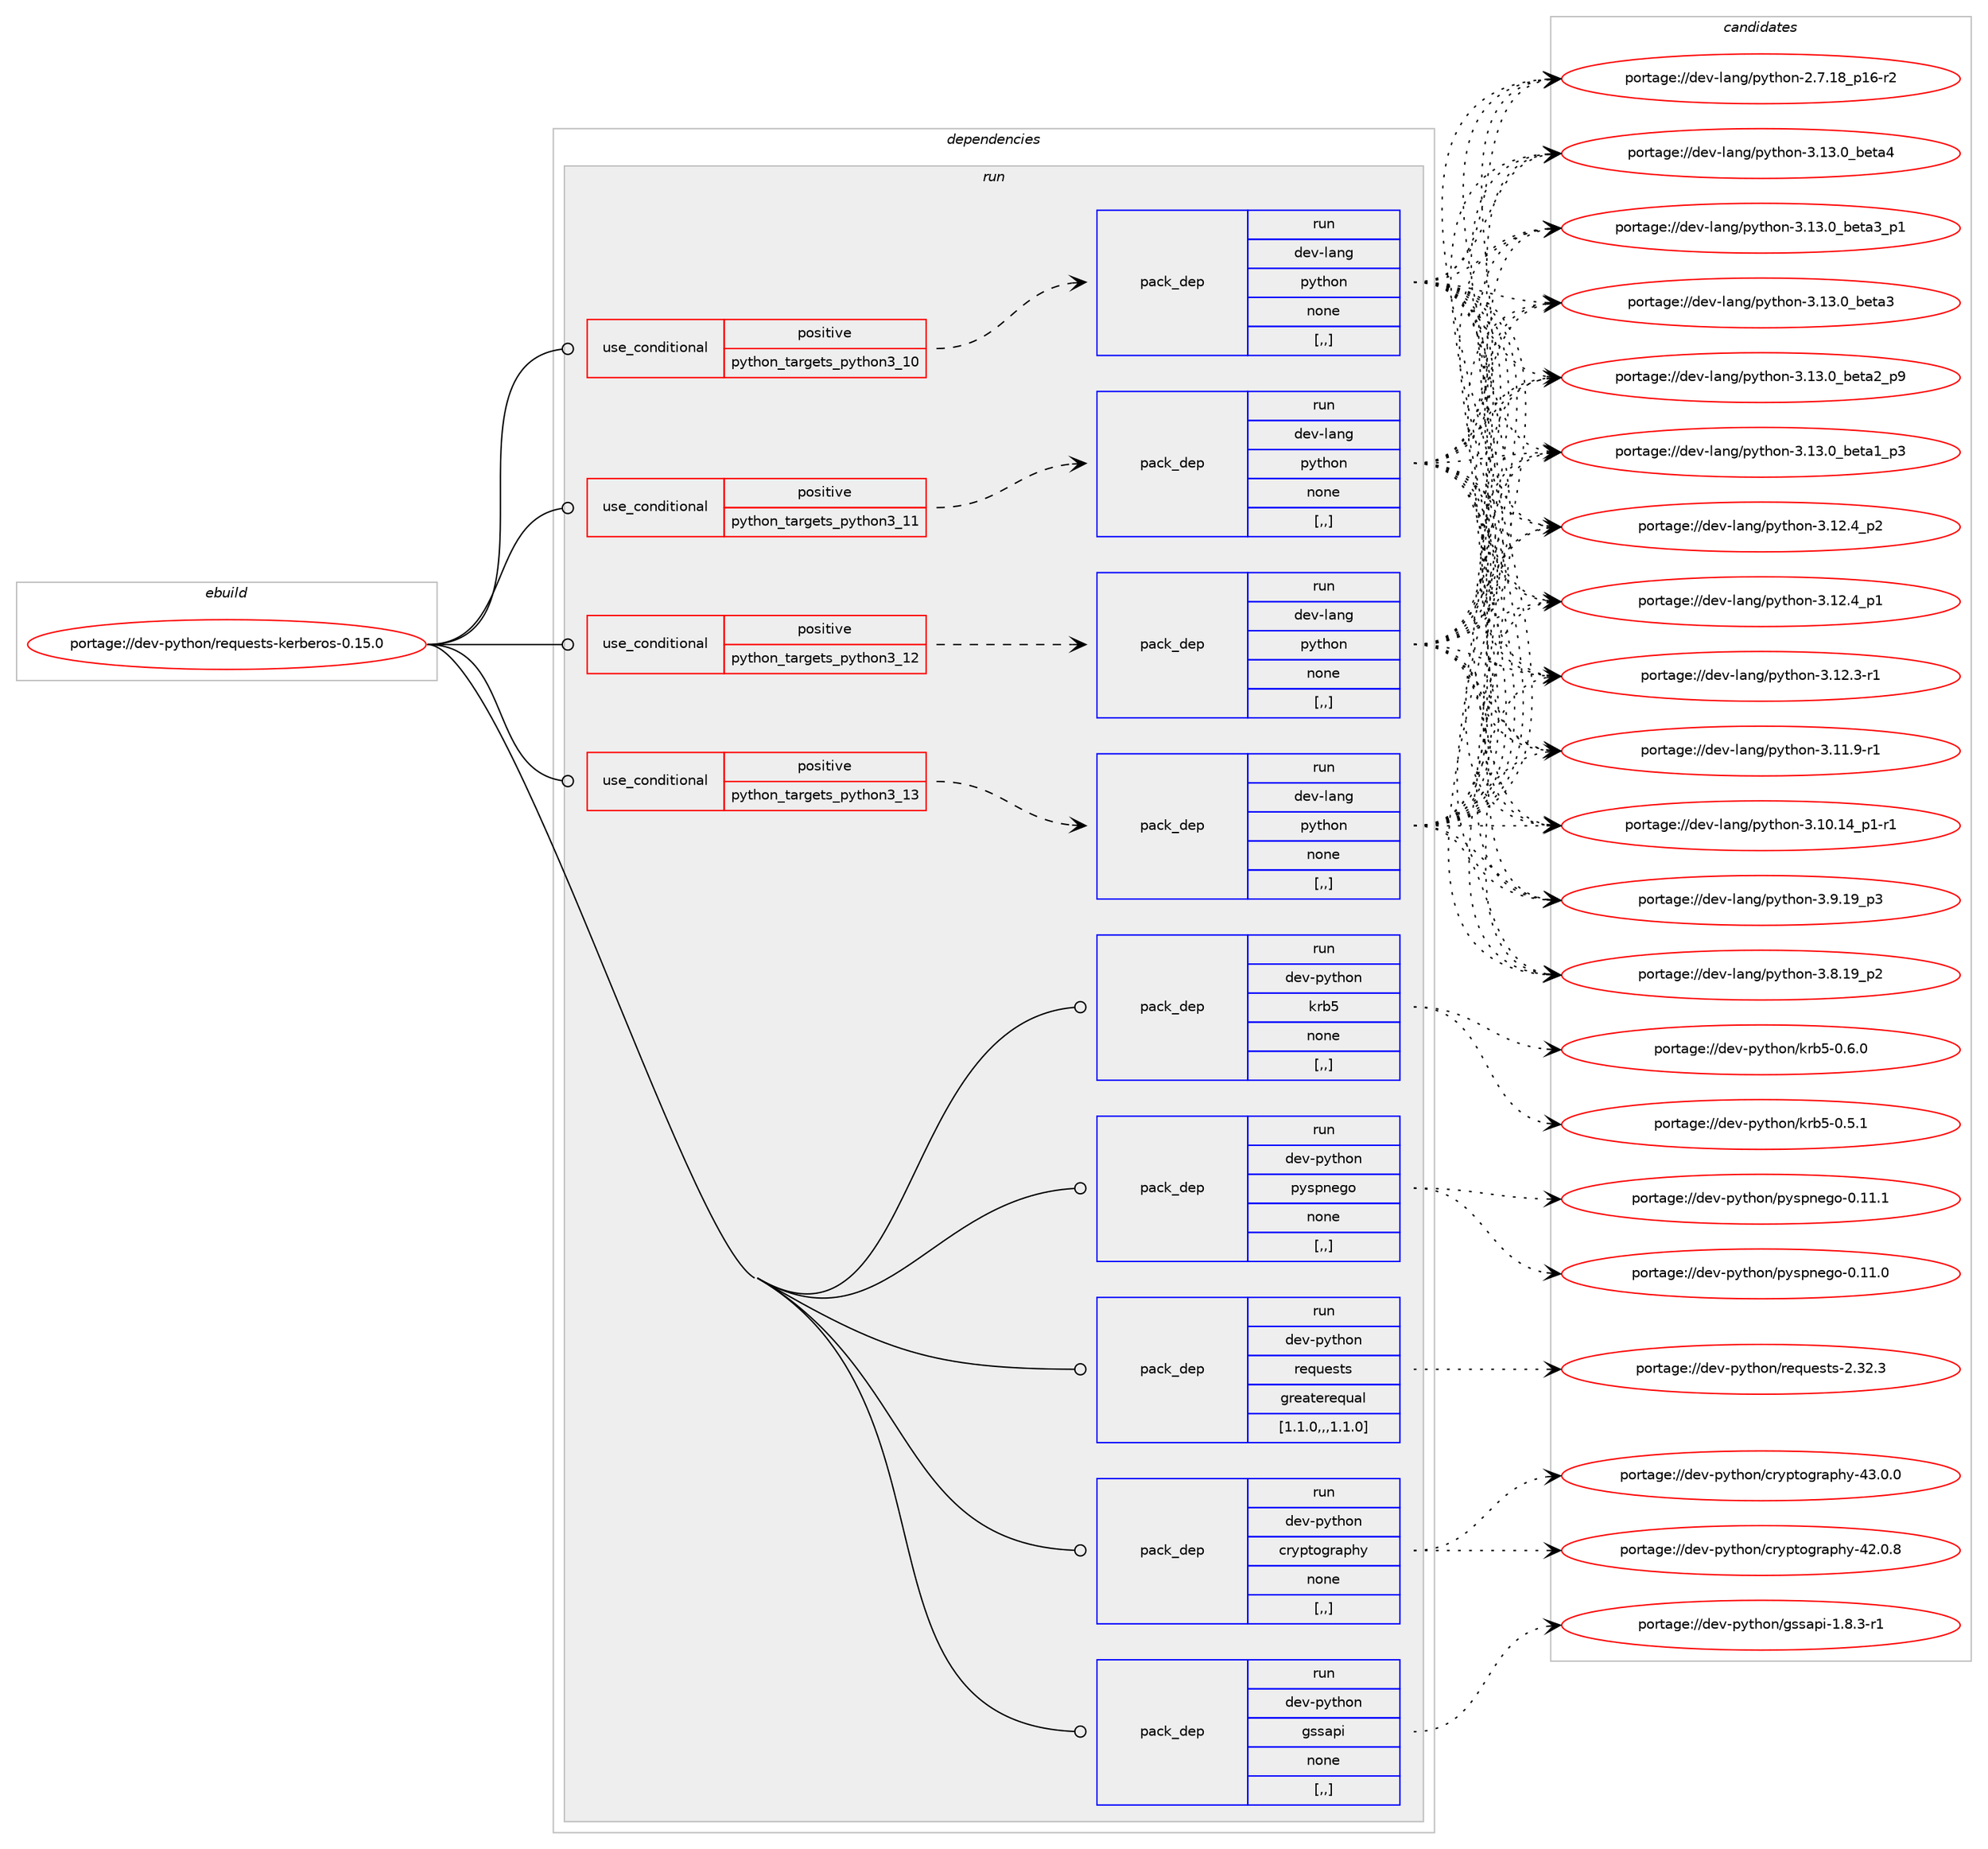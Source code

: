 digraph prolog {

# *************
# Graph options
# *************

newrank=true;
concentrate=true;
compound=true;
graph [rankdir=LR,fontname=Helvetica,fontsize=10,ranksep=1.5];#, ranksep=2.5, nodesep=0.2];
edge  [arrowhead=vee];
node  [fontname=Helvetica,fontsize=10];

# **********
# The ebuild
# **********

subgraph cluster_leftcol {
color=gray;
label=<<i>ebuild</i>>;
id [label="portage://dev-python/requests-kerberos-0.15.0", color=red, width=4, href="../dev-python/requests-kerberos-0.15.0.svg"];
}

# ****************
# The dependencies
# ****************

subgraph cluster_midcol {
color=gray;
label=<<i>dependencies</i>>;
subgraph cluster_compile {
fillcolor="#eeeeee";
style=filled;
label=<<i>compile</i>>;
}
subgraph cluster_compileandrun {
fillcolor="#eeeeee";
style=filled;
label=<<i>compile and run</i>>;
}
subgraph cluster_run {
fillcolor="#eeeeee";
style=filled;
label=<<i>run</i>>;
subgraph cond39056 {
dependency162136 [label=<<TABLE BORDER="0" CELLBORDER="1" CELLSPACING="0" CELLPADDING="4"><TR><TD ROWSPAN="3" CELLPADDING="10">use_conditional</TD></TR><TR><TD>positive</TD></TR><TR><TD>python_targets_python3_10</TD></TR></TABLE>>, shape=none, color=red];
subgraph pack121808 {
dependency162137 [label=<<TABLE BORDER="0" CELLBORDER="1" CELLSPACING="0" CELLPADDING="4" WIDTH="220"><TR><TD ROWSPAN="6" CELLPADDING="30">pack_dep</TD></TR><TR><TD WIDTH="110">run</TD></TR><TR><TD>dev-lang</TD></TR><TR><TD>python</TD></TR><TR><TD>none</TD></TR><TR><TD>[,,]</TD></TR></TABLE>>, shape=none, color=blue];
}
dependency162136:e -> dependency162137:w [weight=20,style="dashed",arrowhead="vee"];
}
id:e -> dependency162136:w [weight=20,style="solid",arrowhead="odot"];
subgraph cond39057 {
dependency162138 [label=<<TABLE BORDER="0" CELLBORDER="1" CELLSPACING="0" CELLPADDING="4"><TR><TD ROWSPAN="3" CELLPADDING="10">use_conditional</TD></TR><TR><TD>positive</TD></TR><TR><TD>python_targets_python3_11</TD></TR></TABLE>>, shape=none, color=red];
subgraph pack121809 {
dependency162139 [label=<<TABLE BORDER="0" CELLBORDER="1" CELLSPACING="0" CELLPADDING="4" WIDTH="220"><TR><TD ROWSPAN="6" CELLPADDING="30">pack_dep</TD></TR><TR><TD WIDTH="110">run</TD></TR><TR><TD>dev-lang</TD></TR><TR><TD>python</TD></TR><TR><TD>none</TD></TR><TR><TD>[,,]</TD></TR></TABLE>>, shape=none, color=blue];
}
dependency162138:e -> dependency162139:w [weight=20,style="dashed",arrowhead="vee"];
}
id:e -> dependency162138:w [weight=20,style="solid",arrowhead="odot"];
subgraph cond39058 {
dependency162140 [label=<<TABLE BORDER="0" CELLBORDER="1" CELLSPACING="0" CELLPADDING="4"><TR><TD ROWSPAN="3" CELLPADDING="10">use_conditional</TD></TR><TR><TD>positive</TD></TR><TR><TD>python_targets_python3_12</TD></TR></TABLE>>, shape=none, color=red];
subgraph pack121810 {
dependency162141 [label=<<TABLE BORDER="0" CELLBORDER="1" CELLSPACING="0" CELLPADDING="4" WIDTH="220"><TR><TD ROWSPAN="6" CELLPADDING="30">pack_dep</TD></TR><TR><TD WIDTH="110">run</TD></TR><TR><TD>dev-lang</TD></TR><TR><TD>python</TD></TR><TR><TD>none</TD></TR><TR><TD>[,,]</TD></TR></TABLE>>, shape=none, color=blue];
}
dependency162140:e -> dependency162141:w [weight=20,style="dashed",arrowhead="vee"];
}
id:e -> dependency162140:w [weight=20,style="solid",arrowhead="odot"];
subgraph cond39059 {
dependency162142 [label=<<TABLE BORDER="0" CELLBORDER="1" CELLSPACING="0" CELLPADDING="4"><TR><TD ROWSPAN="3" CELLPADDING="10">use_conditional</TD></TR><TR><TD>positive</TD></TR><TR><TD>python_targets_python3_13</TD></TR></TABLE>>, shape=none, color=red];
subgraph pack121811 {
dependency162143 [label=<<TABLE BORDER="0" CELLBORDER="1" CELLSPACING="0" CELLPADDING="4" WIDTH="220"><TR><TD ROWSPAN="6" CELLPADDING="30">pack_dep</TD></TR><TR><TD WIDTH="110">run</TD></TR><TR><TD>dev-lang</TD></TR><TR><TD>python</TD></TR><TR><TD>none</TD></TR><TR><TD>[,,]</TD></TR></TABLE>>, shape=none, color=blue];
}
dependency162142:e -> dependency162143:w [weight=20,style="dashed",arrowhead="vee"];
}
id:e -> dependency162142:w [weight=20,style="solid",arrowhead="odot"];
subgraph pack121812 {
dependency162144 [label=<<TABLE BORDER="0" CELLBORDER="1" CELLSPACING="0" CELLPADDING="4" WIDTH="220"><TR><TD ROWSPAN="6" CELLPADDING="30">pack_dep</TD></TR><TR><TD WIDTH="110">run</TD></TR><TR><TD>dev-python</TD></TR><TR><TD>cryptography</TD></TR><TR><TD>none</TD></TR><TR><TD>[,,]</TD></TR></TABLE>>, shape=none, color=blue];
}
id:e -> dependency162144:w [weight=20,style="solid",arrowhead="odot"];
subgraph pack121813 {
dependency162145 [label=<<TABLE BORDER="0" CELLBORDER="1" CELLSPACING="0" CELLPADDING="4" WIDTH="220"><TR><TD ROWSPAN="6" CELLPADDING="30">pack_dep</TD></TR><TR><TD WIDTH="110">run</TD></TR><TR><TD>dev-python</TD></TR><TR><TD>gssapi</TD></TR><TR><TD>none</TD></TR><TR><TD>[,,]</TD></TR></TABLE>>, shape=none, color=blue];
}
id:e -> dependency162145:w [weight=20,style="solid",arrowhead="odot"];
subgraph pack121814 {
dependency162146 [label=<<TABLE BORDER="0" CELLBORDER="1" CELLSPACING="0" CELLPADDING="4" WIDTH="220"><TR><TD ROWSPAN="6" CELLPADDING="30">pack_dep</TD></TR><TR><TD WIDTH="110">run</TD></TR><TR><TD>dev-python</TD></TR><TR><TD>krb5</TD></TR><TR><TD>none</TD></TR><TR><TD>[,,]</TD></TR></TABLE>>, shape=none, color=blue];
}
id:e -> dependency162146:w [weight=20,style="solid",arrowhead="odot"];
subgraph pack121815 {
dependency162147 [label=<<TABLE BORDER="0" CELLBORDER="1" CELLSPACING="0" CELLPADDING="4" WIDTH="220"><TR><TD ROWSPAN="6" CELLPADDING="30">pack_dep</TD></TR><TR><TD WIDTH="110">run</TD></TR><TR><TD>dev-python</TD></TR><TR><TD>pyspnego</TD></TR><TR><TD>none</TD></TR><TR><TD>[,,]</TD></TR></TABLE>>, shape=none, color=blue];
}
id:e -> dependency162147:w [weight=20,style="solid",arrowhead="odot"];
subgraph pack121816 {
dependency162148 [label=<<TABLE BORDER="0" CELLBORDER="1" CELLSPACING="0" CELLPADDING="4" WIDTH="220"><TR><TD ROWSPAN="6" CELLPADDING="30">pack_dep</TD></TR><TR><TD WIDTH="110">run</TD></TR><TR><TD>dev-python</TD></TR><TR><TD>requests</TD></TR><TR><TD>greaterequal</TD></TR><TR><TD>[1.1.0,,,1.1.0]</TD></TR></TABLE>>, shape=none, color=blue];
}
id:e -> dependency162148:w [weight=20,style="solid",arrowhead="odot"];
}
}

# **************
# The candidates
# **************

subgraph cluster_choices {
rank=same;
color=gray;
label=<<i>candidates</i>>;

subgraph choice121808 {
color=black;
nodesep=1;
choice1001011184510897110103471121211161041111104551464951464895981011169752 [label="portage://dev-lang/python-3.13.0_beta4", color=red, width=4,href="../dev-lang/python-3.13.0_beta4.svg"];
choice10010111845108971101034711212111610411111045514649514648959810111697519511249 [label="portage://dev-lang/python-3.13.0_beta3_p1", color=red, width=4,href="../dev-lang/python-3.13.0_beta3_p1.svg"];
choice1001011184510897110103471121211161041111104551464951464895981011169751 [label="portage://dev-lang/python-3.13.0_beta3", color=red, width=4,href="../dev-lang/python-3.13.0_beta3.svg"];
choice10010111845108971101034711212111610411111045514649514648959810111697509511257 [label="portage://dev-lang/python-3.13.0_beta2_p9", color=red, width=4,href="../dev-lang/python-3.13.0_beta2_p9.svg"];
choice10010111845108971101034711212111610411111045514649514648959810111697499511251 [label="portage://dev-lang/python-3.13.0_beta1_p3", color=red, width=4,href="../dev-lang/python-3.13.0_beta1_p3.svg"];
choice100101118451089711010347112121116104111110455146495046529511250 [label="portage://dev-lang/python-3.12.4_p2", color=red, width=4,href="../dev-lang/python-3.12.4_p2.svg"];
choice100101118451089711010347112121116104111110455146495046529511249 [label="portage://dev-lang/python-3.12.4_p1", color=red, width=4,href="../dev-lang/python-3.12.4_p1.svg"];
choice100101118451089711010347112121116104111110455146495046514511449 [label="portage://dev-lang/python-3.12.3-r1", color=red, width=4,href="../dev-lang/python-3.12.3-r1.svg"];
choice100101118451089711010347112121116104111110455146494946574511449 [label="portage://dev-lang/python-3.11.9-r1", color=red, width=4,href="../dev-lang/python-3.11.9-r1.svg"];
choice100101118451089711010347112121116104111110455146494846495295112494511449 [label="portage://dev-lang/python-3.10.14_p1-r1", color=red, width=4,href="../dev-lang/python-3.10.14_p1-r1.svg"];
choice100101118451089711010347112121116104111110455146574649579511251 [label="portage://dev-lang/python-3.9.19_p3", color=red, width=4,href="../dev-lang/python-3.9.19_p3.svg"];
choice100101118451089711010347112121116104111110455146564649579511250 [label="portage://dev-lang/python-3.8.19_p2", color=red, width=4,href="../dev-lang/python-3.8.19_p2.svg"];
choice100101118451089711010347112121116104111110455046554649569511249544511450 [label="portage://dev-lang/python-2.7.18_p16-r2", color=red, width=4,href="../dev-lang/python-2.7.18_p16-r2.svg"];
dependency162137:e -> choice1001011184510897110103471121211161041111104551464951464895981011169752:w [style=dotted,weight="100"];
dependency162137:e -> choice10010111845108971101034711212111610411111045514649514648959810111697519511249:w [style=dotted,weight="100"];
dependency162137:e -> choice1001011184510897110103471121211161041111104551464951464895981011169751:w [style=dotted,weight="100"];
dependency162137:e -> choice10010111845108971101034711212111610411111045514649514648959810111697509511257:w [style=dotted,weight="100"];
dependency162137:e -> choice10010111845108971101034711212111610411111045514649514648959810111697499511251:w [style=dotted,weight="100"];
dependency162137:e -> choice100101118451089711010347112121116104111110455146495046529511250:w [style=dotted,weight="100"];
dependency162137:e -> choice100101118451089711010347112121116104111110455146495046529511249:w [style=dotted,weight="100"];
dependency162137:e -> choice100101118451089711010347112121116104111110455146495046514511449:w [style=dotted,weight="100"];
dependency162137:e -> choice100101118451089711010347112121116104111110455146494946574511449:w [style=dotted,weight="100"];
dependency162137:e -> choice100101118451089711010347112121116104111110455146494846495295112494511449:w [style=dotted,weight="100"];
dependency162137:e -> choice100101118451089711010347112121116104111110455146574649579511251:w [style=dotted,weight="100"];
dependency162137:e -> choice100101118451089711010347112121116104111110455146564649579511250:w [style=dotted,weight="100"];
dependency162137:e -> choice100101118451089711010347112121116104111110455046554649569511249544511450:w [style=dotted,weight="100"];
}
subgraph choice121809 {
color=black;
nodesep=1;
choice1001011184510897110103471121211161041111104551464951464895981011169752 [label="portage://dev-lang/python-3.13.0_beta4", color=red, width=4,href="../dev-lang/python-3.13.0_beta4.svg"];
choice10010111845108971101034711212111610411111045514649514648959810111697519511249 [label="portage://dev-lang/python-3.13.0_beta3_p1", color=red, width=4,href="../dev-lang/python-3.13.0_beta3_p1.svg"];
choice1001011184510897110103471121211161041111104551464951464895981011169751 [label="portage://dev-lang/python-3.13.0_beta3", color=red, width=4,href="../dev-lang/python-3.13.0_beta3.svg"];
choice10010111845108971101034711212111610411111045514649514648959810111697509511257 [label="portage://dev-lang/python-3.13.0_beta2_p9", color=red, width=4,href="../dev-lang/python-3.13.0_beta2_p9.svg"];
choice10010111845108971101034711212111610411111045514649514648959810111697499511251 [label="portage://dev-lang/python-3.13.0_beta1_p3", color=red, width=4,href="../dev-lang/python-3.13.0_beta1_p3.svg"];
choice100101118451089711010347112121116104111110455146495046529511250 [label="portage://dev-lang/python-3.12.4_p2", color=red, width=4,href="../dev-lang/python-3.12.4_p2.svg"];
choice100101118451089711010347112121116104111110455146495046529511249 [label="portage://dev-lang/python-3.12.4_p1", color=red, width=4,href="../dev-lang/python-3.12.4_p1.svg"];
choice100101118451089711010347112121116104111110455146495046514511449 [label="portage://dev-lang/python-3.12.3-r1", color=red, width=4,href="../dev-lang/python-3.12.3-r1.svg"];
choice100101118451089711010347112121116104111110455146494946574511449 [label="portage://dev-lang/python-3.11.9-r1", color=red, width=4,href="../dev-lang/python-3.11.9-r1.svg"];
choice100101118451089711010347112121116104111110455146494846495295112494511449 [label="portage://dev-lang/python-3.10.14_p1-r1", color=red, width=4,href="../dev-lang/python-3.10.14_p1-r1.svg"];
choice100101118451089711010347112121116104111110455146574649579511251 [label="portage://dev-lang/python-3.9.19_p3", color=red, width=4,href="../dev-lang/python-3.9.19_p3.svg"];
choice100101118451089711010347112121116104111110455146564649579511250 [label="portage://dev-lang/python-3.8.19_p2", color=red, width=4,href="../dev-lang/python-3.8.19_p2.svg"];
choice100101118451089711010347112121116104111110455046554649569511249544511450 [label="portage://dev-lang/python-2.7.18_p16-r2", color=red, width=4,href="../dev-lang/python-2.7.18_p16-r2.svg"];
dependency162139:e -> choice1001011184510897110103471121211161041111104551464951464895981011169752:w [style=dotted,weight="100"];
dependency162139:e -> choice10010111845108971101034711212111610411111045514649514648959810111697519511249:w [style=dotted,weight="100"];
dependency162139:e -> choice1001011184510897110103471121211161041111104551464951464895981011169751:w [style=dotted,weight="100"];
dependency162139:e -> choice10010111845108971101034711212111610411111045514649514648959810111697509511257:w [style=dotted,weight="100"];
dependency162139:e -> choice10010111845108971101034711212111610411111045514649514648959810111697499511251:w [style=dotted,weight="100"];
dependency162139:e -> choice100101118451089711010347112121116104111110455146495046529511250:w [style=dotted,weight="100"];
dependency162139:e -> choice100101118451089711010347112121116104111110455146495046529511249:w [style=dotted,weight="100"];
dependency162139:e -> choice100101118451089711010347112121116104111110455146495046514511449:w [style=dotted,weight="100"];
dependency162139:e -> choice100101118451089711010347112121116104111110455146494946574511449:w [style=dotted,weight="100"];
dependency162139:e -> choice100101118451089711010347112121116104111110455146494846495295112494511449:w [style=dotted,weight="100"];
dependency162139:e -> choice100101118451089711010347112121116104111110455146574649579511251:w [style=dotted,weight="100"];
dependency162139:e -> choice100101118451089711010347112121116104111110455146564649579511250:w [style=dotted,weight="100"];
dependency162139:e -> choice100101118451089711010347112121116104111110455046554649569511249544511450:w [style=dotted,weight="100"];
}
subgraph choice121810 {
color=black;
nodesep=1;
choice1001011184510897110103471121211161041111104551464951464895981011169752 [label="portage://dev-lang/python-3.13.0_beta4", color=red, width=4,href="../dev-lang/python-3.13.0_beta4.svg"];
choice10010111845108971101034711212111610411111045514649514648959810111697519511249 [label="portage://dev-lang/python-3.13.0_beta3_p1", color=red, width=4,href="../dev-lang/python-3.13.0_beta3_p1.svg"];
choice1001011184510897110103471121211161041111104551464951464895981011169751 [label="portage://dev-lang/python-3.13.0_beta3", color=red, width=4,href="../dev-lang/python-3.13.0_beta3.svg"];
choice10010111845108971101034711212111610411111045514649514648959810111697509511257 [label="portage://dev-lang/python-3.13.0_beta2_p9", color=red, width=4,href="../dev-lang/python-3.13.0_beta2_p9.svg"];
choice10010111845108971101034711212111610411111045514649514648959810111697499511251 [label="portage://dev-lang/python-3.13.0_beta1_p3", color=red, width=4,href="../dev-lang/python-3.13.0_beta1_p3.svg"];
choice100101118451089711010347112121116104111110455146495046529511250 [label="portage://dev-lang/python-3.12.4_p2", color=red, width=4,href="../dev-lang/python-3.12.4_p2.svg"];
choice100101118451089711010347112121116104111110455146495046529511249 [label="portage://dev-lang/python-3.12.4_p1", color=red, width=4,href="../dev-lang/python-3.12.4_p1.svg"];
choice100101118451089711010347112121116104111110455146495046514511449 [label="portage://dev-lang/python-3.12.3-r1", color=red, width=4,href="../dev-lang/python-3.12.3-r1.svg"];
choice100101118451089711010347112121116104111110455146494946574511449 [label="portage://dev-lang/python-3.11.9-r1", color=red, width=4,href="../dev-lang/python-3.11.9-r1.svg"];
choice100101118451089711010347112121116104111110455146494846495295112494511449 [label="portage://dev-lang/python-3.10.14_p1-r1", color=red, width=4,href="../dev-lang/python-3.10.14_p1-r1.svg"];
choice100101118451089711010347112121116104111110455146574649579511251 [label="portage://dev-lang/python-3.9.19_p3", color=red, width=4,href="../dev-lang/python-3.9.19_p3.svg"];
choice100101118451089711010347112121116104111110455146564649579511250 [label="portage://dev-lang/python-3.8.19_p2", color=red, width=4,href="../dev-lang/python-3.8.19_p2.svg"];
choice100101118451089711010347112121116104111110455046554649569511249544511450 [label="portage://dev-lang/python-2.7.18_p16-r2", color=red, width=4,href="../dev-lang/python-2.7.18_p16-r2.svg"];
dependency162141:e -> choice1001011184510897110103471121211161041111104551464951464895981011169752:w [style=dotted,weight="100"];
dependency162141:e -> choice10010111845108971101034711212111610411111045514649514648959810111697519511249:w [style=dotted,weight="100"];
dependency162141:e -> choice1001011184510897110103471121211161041111104551464951464895981011169751:w [style=dotted,weight="100"];
dependency162141:e -> choice10010111845108971101034711212111610411111045514649514648959810111697509511257:w [style=dotted,weight="100"];
dependency162141:e -> choice10010111845108971101034711212111610411111045514649514648959810111697499511251:w [style=dotted,weight="100"];
dependency162141:e -> choice100101118451089711010347112121116104111110455146495046529511250:w [style=dotted,weight="100"];
dependency162141:e -> choice100101118451089711010347112121116104111110455146495046529511249:w [style=dotted,weight="100"];
dependency162141:e -> choice100101118451089711010347112121116104111110455146495046514511449:w [style=dotted,weight="100"];
dependency162141:e -> choice100101118451089711010347112121116104111110455146494946574511449:w [style=dotted,weight="100"];
dependency162141:e -> choice100101118451089711010347112121116104111110455146494846495295112494511449:w [style=dotted,weight="100"];
dependency162141:e -> choice100101118451089711010347112121116104111110455146574649579511251:w [style=dotted,weight="100"];
dependency162141:e -> choice100101118451089711010347112121116104111110455146564649579511250:w [style=dotted,weight="100"];
dependency162141:e -> choice100101118451089711010347112121116104111110455046554649569511249544511450:w [style=dotted,weight="100"];
}
subgraph choice121811 {
color=black;
nodesep=1;
choice1001011184510897110103471121211161041111104551464951464895981011169752 [label="portage://dev-lang/python-3.13.0_beta4", color=red, width=4,href="../dev-lang/python-3.13.0_beta4.svg"];
choice10010111845108971101034711212111610411111045514649514648959810111697519511249 [label="portage://dev-lang/python-3.13.0_beta3_p1", color=red, width=4,href="../dev-lang/python-3.13.0_beta3_p1.svg"];
choice1001011184510897110103471121211161041111104551464951464895981011169751 [label="portage://dev-lang/python-3.13.0_beta3", color=red, width=4,href="../dev-lang/python-3.13.0_beta3.svg"];
choice10010111845108971101034711212111610411111045514649514648959810111697509511257 [label="portage://dev-lang/python-3.13.0_beta2_p9", color=red, width=4,href="../dev-lang/python-3.13.0_beta2_p9.svg"];
choice10010111845108971101034711212111610411111045514649514648959810111697499511251 [label="portage://dev-lang/python-3.13.0_beta1_p3", color=red, width=4,href="../dev-lang/python-3.13.0_beta1_p3.svg"];
choice100101118451089711010347112121116104111110455146495046529511250 [label="portage://dev-lang/python-3.12.4_p2", color=red, width=4,href="../dev-lang/python-3.12.4_p2.svg"];
choice100101118451089711010347112121116104111110455146495046529511249 [label="portage://dev-lang/python-3.12.4_p1", color=red, width=4,href="../dev-lang/python-3.12.4_p1.svg"];
choice100101118451089711010347112121116104111110455146495046514511449 [label="portage://dev-lang/python-3.12.3-r1", color=red, width=4,href="../dev-lang/python-3.12.3-r1.svg"];
choice100101118451089711010347112121116104111110455146494946574511449 [label="portage://dev-lang/python-3.11.9-r1", color=red, width=4,href="../dev-lang/python-3.11.9-r1.svg"];
choice100101118451089711010347112121116104111110455146494846495295112494511449 [label="portage://dev-lang/python-3.10.14_p1-r1", color=red, width=4,href="../dev-lang/python-3.10.14_p1-r1.svg"];
choice100101118451089711010347112121116104111110455146574649579511251 [label="portage://dev-lang/python-3.9.19_p3", color=red, width=4,href="../dev-lang/python-3.9.19_p3.svg"];
choice100101118451089711010347112121116104111110455146564649579511250 [label="portage://dev-lang/python-3.8.19_p2", color=red, width=4,href="../dev-lang/python-3.8.19_p2.svg"];
choice100101118451089711010347112121116104111110455046554649569511249544511450 [label="portage://dev-lang/python-2.7.18_p16-r2", color=red, width=4,href="../dev-lang/python-2.7.18_p16-r2.svg"];
dependency162143:e -> choice1001011184510897110103471121211161041111104551464951464895981011169752:w [style=dotted,weight="100"];
dependency162143:e -> choice10010111845108971101034711212111610411111045514649514648959810111697519511249:w [style=dotted,weight="100"];
dependency162143:e -> choice1001011184510897110103471121211161041111104551464951464895981011169751:w [style=dotted,weight="100"];
dependency162143:e -> choice10010111845108971101034711212111610411111045514649514648959810111697509511257:w [style=dotted,weight="100"];
dependency162143:e -> choice10010111845108971101034711212111610411111045514649514648959810111697499511251:w [style=dotted,weight="100"];
dependency162143:e -> choice100101118451089711010347112121116104111110455146495046529511250:w [style=dotted,weight="100"];
dependency162143:e -> choice100101118451089711010347112121116104111110455146495046529511249:w [style=dotted,weight="100"];
dependency162143:e -> choice100101118451089711010347112121116104111110455146495046514511449:w [style=dotted,weight="100"];
dependency162143:e -> choice100101118451089711010347112121116104111110455146494946574511449:w [style=dotted,weight="100"];
dependency162143:e -> choice100101118451089711010347112121116104111110455146494846495295112494511449:w [style=dotted,weight="100"];
dependency162143:e -> choice100101118451089711010347112121116104111110455146574649579511251:w [style=dotted,weight="100"];
dependency162143:e -> choice100101118451089711010347112121116104111110455146564649579511250:w [style=dotted,weight="100"];
dependency162143:e -> choice100101118451089711010347112121116104111110455046554649569511249544511450:w [style=dotted,weight="100"];
}
subgraph choice121812 {
color=black;
nodesep=1;
choice1001011184511212111610411111047991141211121161111031149711210412145525146484648 [label="portage://dev-python/cryptography-43.0.0", color=red, width=4,href="../dev-python/cryptography-43.0.0.svg"];
choice1001011184511212111610411111047991141211121161111031149711210412145525046484656 [label="portage://dev-python/cryptography-42.0.8", color=red, width=4,href="../dev-python/cryptography-42.0.8.svg"];
dependency162144:e -> choice1001011184511212111610411111047991141211121161111031149711210412145525146484648:w [style=dotted,weight="100"];
dependency162144:e -> choice1001011184511212111610411111047991141211121161111031149711210412145525046484656:w [style=dotted,weight="100"];
}
subgraph choice121813 {
color=black;
nodesep=1;
choice1001011184511212111610411111047103115115971121054549465646514511449 [label="portage://dev-python/gssapi-1.8.3-r1", color=red, width=4,href="../dev-python/gssapi-1.8.3-r1.svg"];
dependency162145:e -> choice1001011184511212111610411111047103115115971121054549465646514511449:w [style=dotted,weight="100"];
}
subgraph choice121814 {
color=black;
nodesep=1;
choice10010111845112121116104111110471071149853454846544648 [label="portage://dev-python/krb5-0.6.0", color=red, width=4,href="../dev-python/krb5-0.6.0.svg"];
choice10010111845112121116104111110471071149853454846534649 [label="portage://dev-python/krb5-0.5.1", color=red, width=4,href="../dev-python/krb5-0.5.1.svg"];
dependency162146:e -> choice10010111845112121116104111110471071149853454846544648:w [style=dotted,weight="100"];
dependency162146:e -> choice10010111845112121116104111110471071149853454846534649:w [style=dotted,weight="100"];
}
subgraph choice121815 {
color=black;
nodesep=1;
choice100101118451121211161041111104711212111511211010110311145484649494649 [label="portage://dev-python/pyspnego-0.11.1", color=red, width=4,href="../dev-python/pyspnego-0.11.1.svg"];
choice100101118451121211161041111104711212111511211010110311145484649494648 [label="portage://dev-python/pyspnego-0.11.0", color=red, width=4,href="../dev-python/pyspnego-0.11.0.svg"];
dependency162147:e -> choice100101118451121211161041111104711212111511211010110311145484649494649:w [style=dotted,weight="100"];
dependency162147:e -> choice100101118451121211161041111104711212111511211010110311145484649494648:w [style=dotted,weight="100"];
}
subgraph choice121816 {
color=black;
nodesep=1;
choice100101118451121211161041111104711410111311710111511611545504651504651 [label="portage://dev-python/requests-2.32.3", color=red, width=4,href="../dev-python/requests-2.32.3.svg"];
dependency162148:e -> choice100101118451121211161041111104711410111311710111511611545504651504651:w [style=dotted,weight="100"];
}
}

}
